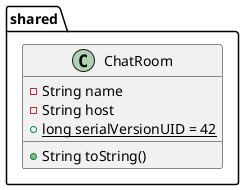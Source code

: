 @startuml ChatRoom

package shared {

    class ChatRoom {
        - String name
        - String host
        + {static} long serialVersionUID = 42
        + String toString()
    }
}

@enduml
